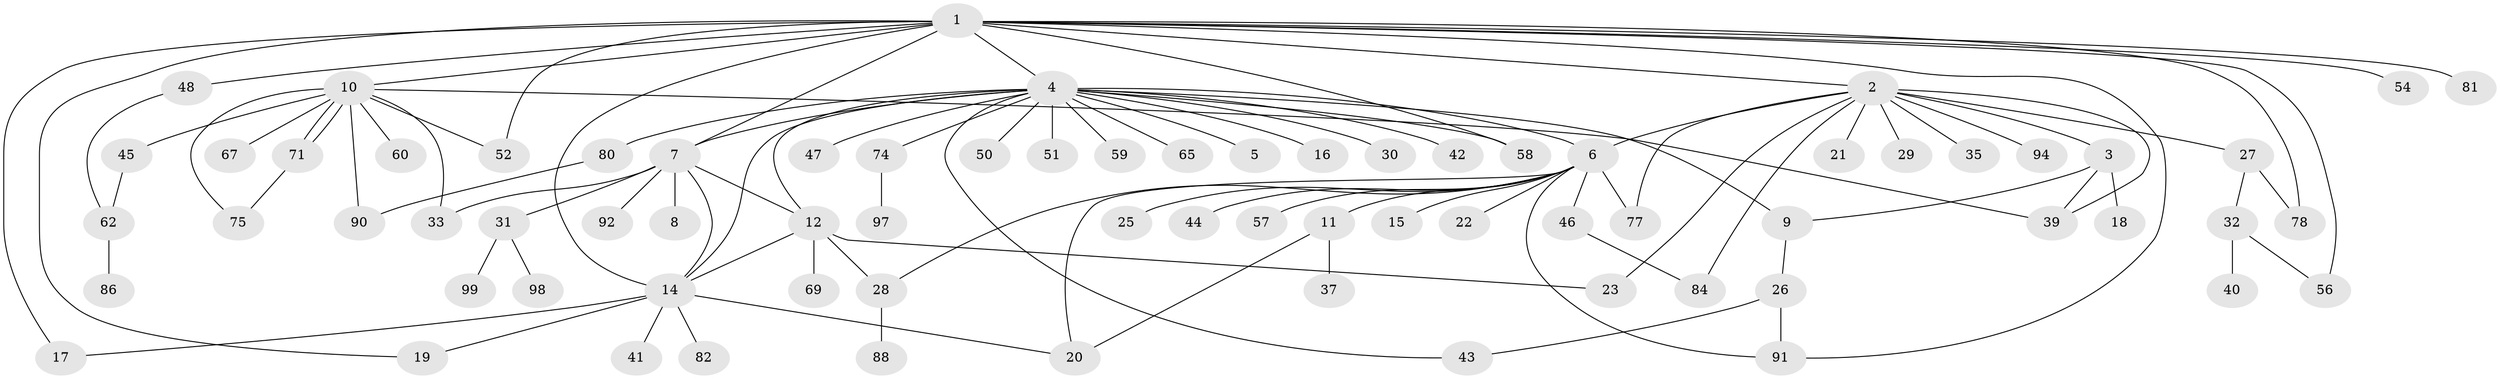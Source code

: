 // original degree distribution, {17: 0.01, 13: 0.01, 5: 0.01, 18: 0.01, 2: 0.22, 12: 0.01, 8: 0.01, 1: 0.46, 3: 0.17, 7: 0.01, 9: 0.01, 4: 0.05, 6: 0.02}
// Generated by graph-tools (version 1.1) at 2025/11/02/21/25 10:11:09]
// undirected, 74 vertices, 102 edges
graph export_dot {
graph [start="1"]
  node [color=gray90,style=filled];
  1 [super="+76"];
  2 [super="+34"];
  3 [super="+89"];
  4 [super="+49"];
  5 [super="+79"];
  6 [super="+13"];
  7 [super="+36"];
  8;
  9 [super="+96"];
  10 [super="+24"];
  11;
  12 [super="+55"];
  14 [super="+72"];
  15;
  16;
  17;
  18;
  19 [super="+64"];
  20 [super="+38"];
  21 [super="+53"];
  22;
  23;
  25 [super="+73"];
  26 [super="+68"];
  27;
  28 [super="+61"];
  29;
  30;
  31;
  32 [super="+83"];
  33;
  35;
  37;
  39;
  40;
  41;
  42;
  43;
  44;
  45;
  46;
  47;
  48 [super="+66"];
  50;
  51;
  52 [super="+70"];
  54;
  56;
  57;
  58;
  59;
  60;
  62 [super="+63"];
  65;
  67;
  69;
  71 [super="+85"];
  74;
  75;
  77;
  78;
  80 [super="+95"];
  81;
  82 [super="+87"];
  84 [super="+100"];
  86;
  88;
  90 [super="+93"];
  91;
  92;
  94;
  97;
  98;
  99;
  1 -- 2;
  1 -- 4;
  1 -- 7;
  1 -- 10;
  1 -- 14 [weight=2];
  1 -- 17;
  1 -- 19;
  1 -- 48;
  1 -- 52;
  1 -- 54;
  1 -- 56;
  1 -- 58;
  1 -- 78;
  1 -- 81;
  1 -- 91;
  2 -- 3;
  2 -- 6;
  2 -- 21;
  2 -- 23;
  2 -- 27;
  2 -- 29;
  2 -- 35;
  2 -- 39;
  2 -- 77;
  2 -- 94;
  2 -- 84;
  3 -- 18;
  3 -- 39;
  3 -- 9;
  4 -- 5;
  4 -- 6;
  4 -- 7;
  4 -- 9;
  4 -- 16;
  4 -- 30;
  4 -- 42;
  4 -- 43;
  4 -- 47;
  4 -- 50;
  4 -- 51;
  4 -- 58;
  4 -- 59;
  4 -- 65;
  4 -- 74;
  4 -- 80;
  4 -- 14;
  4 -- 12;
  6 -- 11;
  6 -- 20;
  6 -- 25;
  6 -- 28;
  6 -- 44;
  6 -- 46;
  6 -- 57;
  6 -- 77;
  6 -- 91;
  6 -- 15;
  6 -- 22;
  7 -- 8;
  7 -- 12;
  7 -- 14;
  7 -- 31;
  7 -- 33;
  7 -- 92;
  9 -- 26;
  10 -- 33;
  10 -- 45;
  10 -- 60;
  10 -- 71;
  10 -- 71;
  10 -- 67;
  10 -- 52;
  10 -- 90;
  10 -- 39;
  10 -- 75;
  11 -- 20;
  11 -- 37;
  12 -- 28;
  12 -- 69;
  12 -- 23;
  12 -- 14;
  14 -- 17;
  14 -- 19;
  14 -- 41;
  14 -- 82;
  14 -- 20;
  26 -- 91;
  26 -- 43;
  27 -- 32;
  27 -- 78;
  28 -- 88;
  31 -- 98;
  31 -- 99;
  32 -- 40;
  32 -- 56;
  45 -- 62;
  46 -- 84;
  48 -- 62;
  62 -- 86;
  71 -- 75;
  74 -- 97;
  80 -- 90;
}
